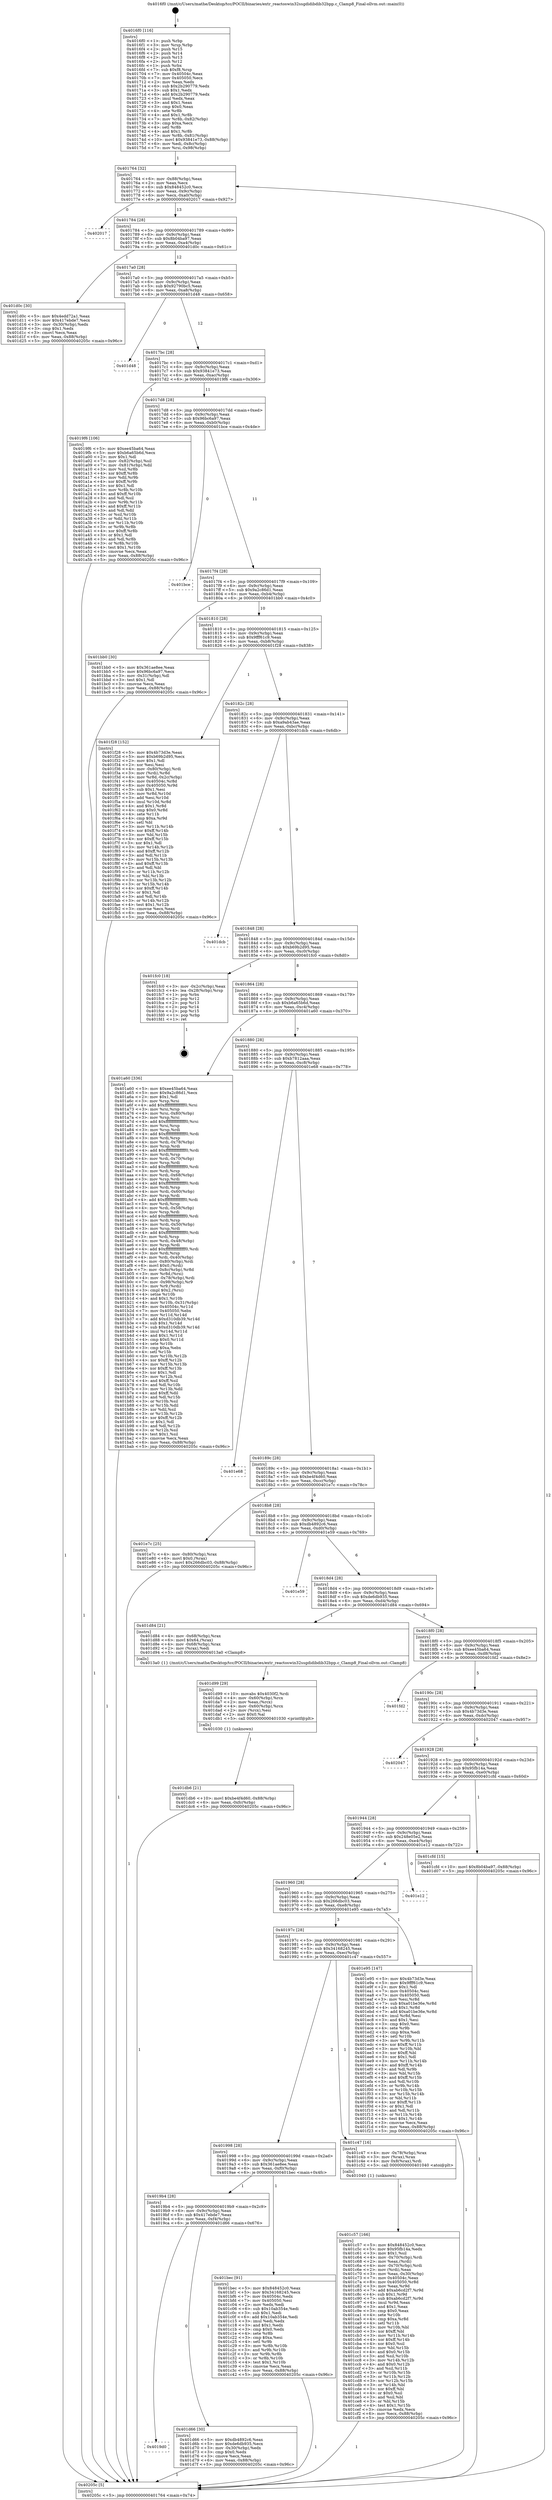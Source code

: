 digraph "0x4016f0" {
  label = "0x4016f0 (/mnt/c/Users/mathe/Desktop/tcc/POCII/binaries/extr_reactoswin32ssgdidibdib32bpp.c_Clamp8_Final-ollvm.out::main(0))"
  labelloc = "t"
  node[shape=record]

  Entry [label="",width=0.3,height=0.3,shape=circle,fillcolor=black,style=filled]
  "0x401764" [label="{
     0x401764 [32]\l
     | [instrs]\l
     &nbsp;&nbsp;0x401764 \<+6\>: mov -0x88(%rbp),%eax\l
     &nbsp;&nbsp;0x40176a \<+2\>: mov %eax,%ecx\l
     &nbsp;&nbsp;0x40176c \<+6\>: sub $0x848452c0,%ecx\l
     &nbsp;&nbsp;0x401772 \<+6\>: mov %eax,-0x9c(%rbp)\l
     &nbsp;&nbsp;0x401778 \<+6\>: mov %ecx,-0xa0(%rbp)\l
     &nbsp;&nbsp;0x40177e \<+6\>: je 0000000000402017 \<main+0x927\>\l
  }"]
  "0x402017" [label="{
     0x402017\l
  }", style=dashed]
  "0x401784" [label="{
     0x401784 [28]\l
     | [instrs]\l
     &nbsp;&nbsp;0x401784 \<+5\>: jmp 0000000000401789 \<main+0x99\>\l
     &nbsp;&nbsp;0x401789 \<+6\>: mov -0x9c(%rbp),%eax\l
     &nbsp;&nbsp;0x40178f \<+5\>: sub $0x8b04ba97,%eax\l
     &nbsp;&nbsp;0x401794 \<+6\>: mov %eax,-0xa4(%rbp)\l
     &nbsp;&nbsp;0x40179a \<+6\>: je 0000000000401d0c \<main+0x61c\>\l
  }"]
  Exit [label="",width=0.3,height=0.3,shape=circle,fillcolor=black,style=filled,peripheries=2]
  "0x401d0c" [label="{
     0x401d0c [30]\l
     | [instrs]\l
     &nbsp;&nbsp;0x401d0c \<+5\>: mov $0x4edd72a1,%eax\l
     &nbsp;&nbsp;0x401d11 \<+5\>: mov $0x417ebde7,%ecx\l
     &nbsp;&nbsp;0x401d16 \<+3\>: mov -0x30(%rbp),%edx\l
     &nbsp;&nbsp;0x401d19 \<+3\>: cmp $0x1,%edx\l
     &nbsp;&nbsp;0x401d1c \<+3\>: cmovl %ecx,%eax\l
     &nbsp;&nbsp;0x401d1f \<+6\>: mov %eax,-0x88(%rbp)\l
     &nbsp;&nbsp;0x401d25 \<+5\>: jmp 000000000040205c \<main+0x96c\>\l
  }"]
  "0x4017a0" [label="{
     0x4017a0 [28]\l
     | [instrs]\l
     &nbsp;&nbsp;0x4017a0 \<+5\>: jmp 00000000004017a5 \<main+0xb5\>\l
     &nbsp;&nbsp;0x4017a5 \<+6\>: mov -0x9c(%rbp),%eax\l
     &nbsp;&nbsp;0x4017ab \<+5\>: sub $0x92790bc5,%eax\l
     &nbsp;&nbsp;0x4017b0 \<+6\>: mov %eax,-0xa8(%rbp)\l
     &nbsp;&nbsp;0x4017b6 \<+6\>: je 0000000000401d48 \<main+0x658\>\l
  }"]
  "0x401db6" [label="{
     0x401db6 [21]\l
     | [instrs]\l
     &nbsp;&nbsp;0x401db6 \<+10\>: movl $0xbe4f4d60,-0x88(%rbp)\l
     &nbsp;&nbsp;0x401dc0 \<+6\>: mov %eax,-0xfc(%rbp)\l
     &nbsp;&nbsp;0x401dc6 \<+5\>: jmp 000000000040205c \<main+0x96c\>\l
  }"]
  "0x401d48" [label="{
     0x401d48\l
  }", style=dashed]
  "0x4017bc" [label="{
     0x4017bc [28]\l
     | [instrs]\l
     &nbsp;&nbsp;0x4017bc \<+5\>: jmp 00000000004017c1 \<main+0xd1\>\l
     &nbsp;&nbsp;0x4017c1 \<+6\>: mov -0x9c(%rbp),%eax\l
     &nbsp;&nbsp;0x4017c7 \<+5\>: sub $0x93841e73,%eax\l
     &nbsp;&nbsp;0x4017cc \<+6\>: mov %eax,-0xac(%rbp)\l
     &nbsp;&nbsp;0x4017d2 \<+6\>: je 00000000004019f6 \<main+0x306\>\l
  }"]
  "0x401d99" [label="{
     0x401d99 [29]\l
     | [instrs]\l
     &nbsp;&nbsp;0x401d99 \<+10\>: movabs $0x4030f2,%rdi\l
     &nbsp;&nbsp;0x401da3 \<+4\>: mov -0x60(%rbp),%rcx\l
     &nbsp;&nbsp;0x401da7 \<+2\>: mov %eax,(%rcx)\l
     &nbsp;&nbsp;0x401da9 \<+4\>: mov -0x60(%rbp),%rcx\l
     &nbsp;&nbsp;0x401dad \<+2\>: mov (%rcx),%esi\l
     &nbsp;&nbsp;0x401daf \<+2\>: mov $0x0,%al\l
     &nbsp;&nbsp;0x401db1 \<+5\>: call 0000000000401030 \<printf@plt\>\l
     | [calls]\l
     &nbsp;&nbsp;0x401030 \{1\} (unknown)\l
  }"]
  "0x4019f6" [label="{
     0x4019f6 [106]\l
     | [instrs]\l
     &nbsp;&nbsp;0x4019f6 \<+5\>: mov $0xee45ba64,%eax\l
     &nbsp;&nbsp;0x4019fb \<+5\>: mov $0xb6a65b6d,%ecx\l
     &nbsp;&nbsp;0x401a00 \<+2\>: mov $0x1,%dl\l
     &nbsp;&nbsp;0x401a02 \<+7\>: mov -0x82(%rbp),%sil\l
     &nbsp;&nbsp;0x401a09 \<+7\>: mov -0x81(%rbp),%dil\l
     &nbsp;&nbsp;0x401a10 \<+3\>: mov %sil,%r8b\l
     &nbsp;&nbsp;0x401a13 \<+4\>: xor $0xff,%r8b\l
     &nbsp;&nbsp;0x401a17 \<+3\>: mov %dil,%r9b\l
     &nbsp;&nbsp;0x401a1a \<+4\>: xor $0xff,%r9b\l
     &nbsp;&nbsp;0x401a1e \<+3\>: xor $0x1,%dl\l
     &nbsp;&nbsp;0x401a21 \<+3\>: mov %r8b,%r10b\l
     &nbsp;&nbsp;0x401a24 \<+4\>: and $0xff,%r10b\l
     &nbsp;&nbsp;0x401a28 \<+3\>: and %dl,%sil\l
     &nbsp;&nbsp;0x401a2b \<+3\>: mov %r9b,%r11b\l
     &nbsp;&nbsp;0x401a2e \<+4\>: and $0xff,%r11b\l
     &nbsp;&nbsp;0x401a32 \<+3\>: and %dl,%dil\l
     &nbsp;&nbsp;0x401a35 \<+3\>: or %sil,%r10b\l
     &nbsp;&nbsp;0x401a38 \<+3\>: or %dil,%r11b\l
     &nbsp;&nbsp;0x401a3b \<+3\>: xor %r11b,%r10b\l
     &nbsp;&nbsp;0x401a3e \<+3\>: or %r9b,%r8b\l
     &nbsp;&nbsp;0x401a41 \<+4\>: xor $0xff,%r8b\l
     &nbsp;&nbsp;0x401a45 \<+3\>: or $0x1,%dl\l
     &nbsp;&nbsp;0x401a48 \<+3\>: and %dl,%r8b\l
     &nbsp;&nbsp;0x401a4b \<+3\>: or %r8b,%r10b\l
     &nbsp;&nbsp;0x401a4e \<+4\>: test $0x1,%r10b\l
     &nbsp;&nbsp;0x401a52 \<+3\>: cmovne %ecx,%eax\l
     &nbsp;&nbsp;0x401a55 \<+6\>: mov %eax,-0x88(%rbp)\l
     &nbsp;&nbsp;0x401a5b \<+5\>: jmp 000000000040205c \<main+0x96c\>\l
  }"]
  "0x4017d8" [label="{
     0x4017d8 [28]\l
     | [instrs]\l
     &nbsp;&nbsp;0x4017d8 \<+5\>: jmp 00000000004017dd \<main+0xed\>\l
     &nbsp;&nbsp;0x4017dd \<+6\>: mov -0x9c(%rbp),%eax\l
     &nbsp;&nbsp;0x4017e3 \<+5\>: sub $0x96bc6a97,%eax\l
     &nbsp;&nbsp;0x4017e8 \<+6\>: mov %eax,-0xb0(%rbp)\l
     &nbsp;&nbsp;0x4017ee \<+6\>: je 0000000000401bce \<main+0x4de\>\l
  }"]
  "0x40205c" [label="{
     0x40205c [5]\l
     | [instrs]\l
     &nbsp;&nbsp;0x40205c \<+5\>: jmp 0000000000401764 \<main+0x74\>\l
  }"]
  "0x4016f0" [label="{
     0x4016f0 [116]\l
     | [instrs]\l
     &nbsp;&nbsp;0x4016f0 \<+1\>: push %rbp\l
     &nbsp;&nbsp;0x4016f1 \<+3\>: mov %rsp,%rbp\l
     &nbsp;&nbsp;0x4016f4 \<+2\>: push %r15\l
     &nbsp;&nbsp;0x4016f6 \<+2\>: push %r14\l
     &nbsp;&nbsp;0x4016f8 \<+2\>: push %r13\l
     &nbsp;&nbsp;0x4016fa \<+2\>: push %r12\l
     &nbsp;&nbsp;0x4016fc \<+1\>: push %rbx\l
     &nbsp;&nbsp;0x4016fd \<+7\>: sub $0xf8,%rsp\l
     &nbsp;&nbsp;0x401704 \<+7\>: mov 0x40504c,%eax\l
     &nbsp;&nbsp;0x40170b \<+7\>: mov 0x405050,%ecx\l
     &nbsp;&nbsp;0x401712 \<+2\>: mov %eax,%edx\l
     &nbsp;&nbsp;0x401714 \<+6\>: sub $0x2b290779,%edx\l
     &nbsp;&nbsp;0x40171a \<+3\>: sub $0x1,%edx\l
     &nbsp;&nbsp;0x40171d \<+6\>: add $0x2b290779,%edx\l
     &nbsp;&nbsp;0x401723 \<+3\>: imul %edx,%eax\l
     &nbsp;&nbsp;0x401726 \<+3\>: and $0x1,%eax\l
     &nbsp;&nbsp;0x401729 \<+3\>: cmp $0x0,%eax\l
     &nbsp;&nbsp;0x40172c \<+4\>: sete %r8b\l
     &nbsp;&nbsp;0x401730 \<+4\>: and $0x1,%r8b\l
     &nbsp;&nbsp;0x401734 \<+7\>: mov %r8b,-0x82(%rbp)\l
     &nbsp;&nbsp;0x40173b \<+3\>: cmp $0xa,%ecx\l
     &nbsp;&nbsp;0x40173e \<+4\>: setl %r8b\l
     &nbsp;&nbsp;0x401742 \<+4\>: and $0x1,%r8b\l
     &nbsp;&nbsp;0x401746 \<+7\>: mov %r8b,-0x81(%rbp)\l
     &nbsp;&nbsp;0x40174d \<+10\>: movl $0x93841e73,-0x88(%rbp)\l
     &nbsp;&nbsp;0x401757 \<+6\>: mov %edi,-0x8c(%rbp)\l
     &nbsp;&nbsp;0x40175d \<+7\>: mov %rsi,-0x98(%rbp)\l
  }"]
  "0x4019d0" [label="{
     0x4019d0\l
  }", style=dashed]
  "0x401bce" [label="{
     0x401bce\l
  }", style=dashed]
  "0x4017f4" [label="{
     0x4017f4 [28]\l
     | [instrs]\l
     &nbsp;&nbsp;0x4017f4 \<+5\>: jmp 00000000004017f9 \<main+0x109\>\l
     &nbsp;&nbsp;0x4017f9 \<+6\>: mov -0x9c(%rbp),%eax\l
     &nbsp;&nbsp;0x4017ff \<+5\>: sub $0x9a2c86d1,%eax\l
     &nbsp;&nbsp;0x401804 \<+6\>: mov %eax,-0xb4(%rbp)\l
     &nbsp;&nbsp;0x40180a \<+6\>: je 0000000000401bb0 \<main+0x4c0\>\l
  }"]
  "0x401d66" [label="{
     0x401d66 [30]\l
     | [instrs]\l
     &nbsp;&nbsp;0x401d66 \<+5\>: mov $0xdb4892c6,%eax\l
     &nbsp;&nbsp;0x401d6b \<+5\>: mov $0xde6db935,%ecx\l
     &nbsp;&nbsp;0x401d70 \<+3\>: mov -0x30(%rbp),%edx\l
     &nbsp;&nbsp;0x401d73 \<+3\>: cmp $0x0,%edx\l
     &nbsp;&nbsp;0x401d76 \<+3\>: cmove %ecx,%eax\l
     &nbsp;&nbsp;0x401d79 \<+6\>: mov %eax,-0x88(%rbp)\l
     &nbsp;&nbsp;0x401d7f \<+5\>: jmp 000000000040205c \<main+0x96c\>\l
  }"]
  "0x401bb0" [label="{
     0x401bb0 [30]\l
     | [instrs]\l
     &nbsp;&nbsp;0x401bb0 \<+5\>: mov $0x361ae8ee,%eax\l
     &nbsp;&nbsp;0x401bb5 \<+5\>: mov $0x96bc6a97,%ecx\l
     &nbsp;&nbsp;0x401bba \<+3\>: mov -0x31(%rbp),%dl\l
     &nbsp;&nbsp;0x401bbd \<+3\>: test $0x1,%dl\l
     &nbsp;&nbsp;0x401bc0 \<+3\>: cmovne %ecx,%eax\l
     &nbsp;&nbsp;0x401bc3 \<+6\>: mov %eax,-0x88(%rbp)\l
     &nbsp;&nbsp;0x401bc9 \<+5\>: jmp 000000000040205c \<main+0x96c\>\l
  }"]
  "0x401810" [label="{
     0x401810 [28]\l
     | [instrs]\l
     &nbsp;&nbsp;0x401810 \<+5\>: jmp 0000000000401815 \<main+0x125\>\l
     &nbsp;&nbsp;0x401815 \<+6\>: mov -0x9c(%rbp),%eax\l
     &nbsp;&nbsp;0x40181b \<+5\>: sub $0x9fff61c9,%eax\l
     &nbsp;&nbsp;0x401820 \<+6\>: mov %eax,-0xb8(%rbp)\l
     &nbsp;&nbsp;0x401826 \<+6\>: je 0000000000401f28 \<main+0x838\>\l
  }"]
  "0x401c57" [label="{
     0x401c57 [166]\l
     | [instrs]\l
     &nbsp;&nbsp;0x401c57 \<+5\>: mov $0x848452c0,%ecx\l
     &nbsp;&nbsp;0x401c5c \<+5\>: mov $0x95fb14a,%edx\l
     &nbsp;&nbsp;0x401c61 \<+3\>: mov $0x1,%sil\l
     &nbsp;&nbsp;0x401c64 \<+4\>: mov -0x70(%rbp),%rdi\l
     &nbsp;&nbsp;0x401c68 \<+2\>: mov %eax,(%rdi)\l
     &nbsp;&nbsp;0x401c6a \<+4\>: mov -0x70(%rbp),%rdi\l
     &nbsp;&nbsp;0x401c6e \<+2\>: mov (%rdi),%eax\l
     &nbsp;&nbsp;0x401c70 \<+3\>: mov %eax,-0x30(%rbp)\l
     &nbsp;&nbsp;0x401c73 \<+7\>: mov 0x40504c,%eax\l
     &nbsp;&nbsp;0x401c7a \<+8\>: mov 0x405050,%r8d\l
     &nbsp;&nbsp;0x401c82 \<+3\>: mov %eax,%r9d\l
     &nbsp;&nbsp;0x401c85 \<+7\>: add $0xab6cd2f7,%r9d\l
     &nbsp;&nbsp;0x401c8c \<+4\>: sub $0x1,%r9d\l
     &nbsp;&nbsp;0x401c90 \<+7\>: sub $0xab6cd2f7,%r9d\l
     &nbsp;&nbsp;0x401c97 \<+4\>: imul %r9d,%eax\l
     &nbsp;&nbsp;0x401c9b \<+3\>: and $0x1,%eax\l
     &nbsp;&nbsp;0x401c9e \<+3\>: cmp $0x0,%eax\l
     &nbsp;&nbsp;0x401ca1 \<+4\>: sete %r10b\l
     &nbsp;&nbsp;0x401ca5 \<+4\>: cmp $0xa,%r8d\l
     &nbsp;&nbsp;0x401ca9 \<+4\>: setl %r11b\l
     &nbsp;&nbsp;0x401cad \<+3\>: mov %r10b,%bl\l
     &nbsp;&nbsp;0x401cb0 \<+3\>: xor $0xff,%bl\l
     &nbsp;&nbsp;0x401cb3 \<+3\>: mov %r11b,%r14b\l
     &nbsp;&nbsp;0x401cb6 \<+4\>: xor $0xff,%r14b\l
     &nbsp;&nbsp;0x401cba \<+4\>: xor $0x0,%sil\l
     &nbsp;&nbsp;0x401cbe \<+3\>: mov %bl,%r15b\l
     &nbsp;&nbsp;0x401cc1 \<+4\>: and $0x0,%r15b\l
     &nbsp;&nbsp;0x401cc5 \<+3\>: and %sil,%r10b\l
     &nbsp;&nbsp;0x401cc8 \<+3\>: mov %r14b,%r12b\l
     &nbsp;&nbsp;0x401ccb \<+4\>: and $0x0,%r12b\l
     &nbsp;&nbsp;0x401ccf \<+3\>: and %sil,%r11b\l
     &nbsp;&nbsp;0x401cd2 \<+3\>: or %r10b,%r15b\l
     &nbsp;&nbsp;0x401cd5 \<+3\>: or %r11b,%r12b\l
     &nbsp;&nbsp;0x401cd8 \<+3\>: xor %r12b,%r15b\l
     &nbsp;&nbsp;0x401cdb \<+3\>: or %r14b,%bl\l
     &nbsp;&nbsp;0x401cde \<+3\>: xor $0xff,%bl\l
     &nbsp;&nbsp;0x401ce1 \<+4\>: or $0x0,%sil\l
     &nbsp;&nbsp;0x401ce5 \<+3\>: and %sil,%bl\l
     &nbsp;&nbsp;0x401ce8 \<+3\>: or %bl,%r15b\l
     &nbsp;&nbsp;0x401ceb \<+4\>: test $0x1,%r15b\l
     &nbsp;&nbsp;0x401cef \<+3\>: cmovne %edx,%ecx\l
     &nbsp;&nbsp;0x401cf2 \<+6\>: mov %ecx,-0x88(%rbp)\l
     &nbsp;&nbsp;0x401cf8 \<+5\>: jmp 000000000040205c \<main+0x96c\>\l
  }"]
  "0x401f28" [label="{
     0x401f28 [152]\l
     | [instrs]\l
     &nbsp;&nbsp;0x401f28 \<+5\>: mov $0x4b73d3e,%eax\l
     &nbsp;&nbsp;0x401f2d \<+5\>: mov $0xb69b2d95,%ecx\l
     &nbsp;&nbsp;0x401f32 \<+2\>: mov $0x1,%dl\l
     &nbsp;&nbsp;0x401f34 \<+2\>: xor %esi,%esi\l
     &nbsp;&nbsp;0x401f36 \<+4\>: mov -0x80(%rbp),%rdi\l
     &nbsp;&nbsp;0x401f3a \<+3\>: mov (%rdi),%r8d\l
     &nbsp;&nbsp;0x401f3d \<+4\>: mov %r8d,-0x2c(%rbp)\l
     &nbsp;&nbsp;0x401f41 \<+8\>: mov 0x40504c,%r8d\l
     &nbsp;&nbsp;0x401f49 \<+8\>: mov 0x405050,%r9d\l
     &nbsp;&nbsp;0x401f51 \<+3\>: sub $0x1,%esi\l
     &nbsp;&nbsp;0x401f54 \<+3\>: mov %r8d,%r10d\l
     &nbsp;&nbsp;0x401f57 \<+3\>: add %esi,%r10d\l
     &nbsp;&nbsp;0x401f5a \<+4\>: imul %r10d,%r8d\l
     &nbsp;&nbsp;0x401f5e \<+4\>: and $0x1,%r8d\l
     &nbsp;&nbsp;0x401f62 \<+4\>: cmp $0x0,%r8d\l
     &nbsp;&nbsp;0x401f66 \<+4\>: sete %r11b\l
     &nbsp;&nbsp;0x401f6a \<+4\>: cmp $0xa,%r9d\l
     &nbsp;&nbsp;0x401f6e \<+3\>: setl %bl\l
     &nbsp;&nbsp;0x401f71 \<+3\>: mov %r11b,%r14b\l
     &nbsp;&nbsp;0x401f74 \<+4\>: xor $0xff,%r14b\l
     &nbsp;&nbsp;0x401f78 \<+3\>: mov %bl,%r15b\l
     &nbsp;&nbsp;0x401f7b \<+4\>: xor $0xff,%r15b\l
     &nbsp;&nbsp;0x401f7f \<+3\>: xor $0x1,%dl\l
     &nbsp;&nbsp;0x401f82 \<+3\>: mov %r14b,%r12b\l
     &nbsp;&nbsp;0x401f85 \<+4\>: and $0xff,%r12b\l
     &nbsp;&nbsp;0x401f89 \<+3\>: and %dl,%r11b\l
     &nbsp;&nbsp;0x401f8c \<+3\>: mov %r15b,%r13b\l
     &nbsp;&nbsp;0x401f8f \<+4\>: and $0xff,%r13b\l
     &nbsp;&nbsp;0x401f93 \<+2\>: and %dl,%bl\l
     &nbsp;&nbsp;0x401f95 \<+3\>: or %r11b,%r12b\l
     &nbsp;&nbsp;0x401f98 \<+3\>: or %bl,%r13b\l
     &nbsp;&nbsp;0x401f9b \<+3\>: xor %r13b,%r12b\l
     &nbsp;&nbsp;0x401f9e \<+3\>: or %r15b,%r14b\l
     &nbsp;&nbsp;0x401fa1 \<+4\>: xor $0xff,%r14b\l
     &nbsp;&nbsp;0x401fa5 \<+3\>: or $0x1,%dl\l
     &nbsp;&nbsp;0x401fa8 \<+3\>: and %dl,%r14b\l
     &nbsp;&nbsp;0x401fab \<+3\>: or %r14b,%r12b\l
     &nbsp;&nbsp;0x401fae \<+4\>: test $0x1,%r12b\l
     &nbsp;&nbsp;0x401fb2 \<+3\>: cmovne %ecx,%eax\l
     &nbsp;&nbsp;0x401fb5 \<+6\>: mov %eax,-0x88(%rbp)\l
     &nbsp;&nbsp;0x401fbb \<+5\>: jmp 000000000040205c \<main+0x96c\>\l
  }"]
  "0x40182c" [label="{
     0x40182c [28]\l
     | [instrs]\l
     &nbsp;&nbsp;0x40182c \<+5\>: jmp 0000000000401831 \<main+0x141\>\l
     &nbsp;&nbsp;0x401831 \<+6\>: mov -0x9c(%rbp),%eax\l
     &nbsp;&nbsp;0x401837 \<+5\>: sub $0xa9ab43ae,%eax\l
     &nbsp;&nbsp;0x40183c \<+6\>: mov %eax,-0xbc(%rbp)\l
     &nbsp;&nbsp;0x401842 \<+6\>: je 0000000000401dcb \<main+0x6db\>\l
  }"]
  "0x4019b4" [label="{
     0x4019b4 [28]\l
     | [instrs]\l
     &nbsp;&nbsp;0x4019b4 \<+5\>: jmp 00000000004019b9 \<main+0x2c9\>\l
     &nbsp;&nbsp;0x4019b9 \<+6\>: mov -0x9c(%rbp),%eax\l
     &nbsp;&nbsp;0x4019bf \<+5\>: sub $0x417ebde7,%eax\l
     &nbsp;&nbsp;0x4019c4 \<+6\>: mov %eax,-0xf4(%rbp)\l
     &nbsp;&nbsp;0x4019ca \<+6\>: je 0000000000401d66 \<main+0x676\>\l
  }"]
  "0x401dcb" [label="{
     0x401dcb\l
  }", style=dashed]
  "0x401848" [label="{
     0x401848 [28]\l
     | [instrs]\l
     &nbsp;&nbsp;0x401848 \<+5\>: jmp 000000000040184d \<main+0x15d\>\l
     &nbsp;&nbsp;0x40184d \<+6\>: mov -0x9c(%rbp),%eax\l
     &nbsp;&nbsp;0x401853 \<+5\>: sub $0xb69b2d95,%eax\l
     &nbsp;&nbsp;0x401858 \<+6\>: mov %eax,-0xc0(%rbp)\l
     &nbsp;&nbsp;0x40185e \<+6\>: je 0000000000401fc0 \<main+0x8d0\>\l
  }"]
  "0x401bec" [label="{
     0x401bec [91]\l
     | [instrs]\l
     &nbsp;&nbsp;0x401bec \<+5\>: mov $0x848452c0,%eax\l
     &nbsp;&nbsp;0x401bf1 \<+5\>: mov $0x34168245,%ecx\l
     &nbsp;&nbsp;0x401bf6 \<+7\>: mov 0x40504c,%edx\l
     &nbsp;&nbsp;0x401bfd \<+7\>: mov 0x405050,%esi\l
     &nbsp;&nbsp;0x401c04 \<+2\>: mov %edx,%edi\l
     &nbsp;&nbsp;0x401c06 \<+6\>: sub $0x10ab354e,%edi\l
     &nbsp;&nbsp;0x401c0c \<+3\>: sub $0x1,%edi\l
     &nbsp;&nbsp;0x401c0f \<+6\>: add $0x10ab354e,%edi\l
     &nbsp;&nbsp;0x401c15 \<+3\>: imul %edi,%edx\l
     &nbsp;&nbsp;0x401c18 \<+3\>: and $0x1,%edx\l
     &nbsp;&nbsp;0x401c1b \<+3\>: cmp $0x0,%edx\l
     &nbsp;&nbsp;0x401c1e \<+4\>: sete %r8b\l
     &nbsp;&nbsp;0x401c22 \<+3\>: cmp $0xa,%esi\l
     &nbsp;&nbsp;0x401c25 \<+4\>: setl %r9b\l
     &nbsp;&nbsp;0x401c29 \<+3\>: mov %r8b,%r10b\l
     &nbsp;&nbsp;0x401c2c \<+3\>: and %r9b,%r10b\l
     &nbsp;&nbsp;0x401c2f \<+3\>: xor %r9b,%r8b\l
     &nbsp;&nbsp;0x401c32 \<+3\>: or %r8b,%r10b\l
     &nbsp;&nbsp;0x401c35 \<+4\>: test $0x1,%r10b\l
     &nbsp;&nbsp;0x401c39 \<+3\>: cmovne %ecx,%eax\l
     &nbsp;&nbsp;0x401c3c \<+6\>: mov %eax,-0x88(%rbp)\l
     &nbsp;&nbsp;0x401c42 \<+5\>: jmp 000000000040205c \<main+0x96c\>\l
  }"]
  "0x401fc0" [label="{
     0x401fc0 [18]\l
     | [instrs]\l
     &nbsp;&nbsp;0x401fc0 \<+3\>: mov -0x2c(%rbp),%eax\l
     &nbsp;&nbsp;0x401fc3 \<+4\>: lea -0x28(%rbp),%rsp\l
     &nbsp;&nbsp;0x401fc7 \<+1\>: pop %rbx\l
     &nbsp;&nbsp;0x401fc8 \<+2\>: pop %r12\l
     &nbsp;&nbsp;0x401fca \<+2\>: pop %r13\l
     &nbsp;&nbsp;0x401fcc \<+2\>: pop %r14\l
     &nbsp;&nbsp;0x401fce \<+2\>: pop %r15\l
     &nbsp;&nbsp;0x401fd0 \<+1\>: pop %rbp\l
     &nbsp;&nbsp;0x401fd1 \<+1\>: ret\l
  }"]
  "0x401864" [label="{
     0x401864 [28]\l
     | [instrs]\l
     &nbsp;&nbsp;0x401864 \<+5\>: jmp 0000000000401869 \<main+0x179\>\l
     &nbsp;&nbsp;0x401869 \<+6\>: mov -0x9c(%rbp),%eax\l
     &nbsp;&nbsp;0x40186f \<+5\>: sub $0xb6a65b6d,%eax\l
     &nbsp;&nbsp;0x401874 \<+6\>: mov %eax,-0xc4(%rbp)\l
     &nbsp;&nbsp;0x40187a \<+6\>: je 0000000000401a60 \<main+0x370\>\l
  }"]
  "0x401998" [label="{
     0x401998 [28]\l
     | [instrs]\l
     &nbsp;&nbsp;0x401998 \<+5\>: jmp 000000000040199d \<main+0x2ad\>\l
     &nbsp;&nbsp;0x40199d \<+6\>: mov -0x9c(%rbp),%eax\l
     &nbsp;&nbsp;0x4019a3 \<+5\>: sub $0x361ae8ee,%eax\l
     &nbsp;&nbsp;0x4019a8 \<+6\>: mov %eax,-0xf0(%rbp)\l
     &nbsp;&nbsp;0x4019ae \<+6\>: je 0000000000401bec \<main+0x4fc\>\l
  }"]
  "0x401a60" [label="{
     0x401a60 [336]\l
     | [instrs]\l
     &nbsp;&nbsp;0x401a60 \<+5\>: mov $0xee45ba64,%eax\l
     &nbsp;&nbsp;0x401a65 \<+5\>: mov $0x9a2c86d1,%ecx\l
     &nbsp;&nbsp;0x401a6a \<+2\>: mov $0x1,%dl\l
     &nbsp;&nbsp;0x401a6c \<+3\>: mov %rsp,%rsi\l
     &nbsp;&nbsp;0x401a6f \<+4\>: add $0xfffffffffffffff0,%rsi\l
     &nbsp;&nbsp;0x401a73 \<+3\>: mov %rsi,%rsp\l
     &nbsp;&nbsp;0x401a76 \<+4\>: mov %rsi,-0x80(%rbp)\l
     &nbsp;&nbsp;0x401a7a \<+3\>: mov %rsp,%rsi\l
     &nbsp;&nbsp;0x401a7d \<+4\>: add $0xfffffffffffffff0,%rsi\l
     &nbsp;&nbsp;0x401a81 \<+3\>: mov %rsi,%rsp\l
     &nbsp;&nbsp;0x401a84 \<+3\>: mov %rsp,%rdi\l
     &nbsp;&nbsp;0x401a87 \<+4\>: add $0xfffffffffffffff0,%rdi\l
     &nbsp;&nbsp;0x401a8b \<+3\>: mov %rdi,%rsp\l
     &nbsp;&nbsp;0x401a8e \<+4\>: mov %rdi,-0x78(%rbp)\l
     &nbsp;&nbsp;0x401a92 \<+3\>: mov %rsp,%rdi\l
     &nbsp;&nbsp;0x401a95 \<+4\>: add $0xfffffffffffffff0,%rdi\l
     &nbsp;&nbsp;0x401a99 \<+3\>: mov %rdi,%rsp\l
     &nbsp;&nbsp;0x401a9c \<+4\>: mov %rdi,-0x70(%rbp)\l
     &nbsp;&nbsp;0x401aa0 \<+3\>: mov %rsp,%rdi\l
     &nbsp;&nbsp;0x401aa3 \<+4\>: add $0xfffffffffffffff0,%rdi\l
     &nbsp;&nbsp;0x401aa7 \<+3\>: mov %rdi,%rsp\l
     &nbsp;&nbsp;0x401aaa \<+4\>: mov %rdi,-0x68(%rbp)\l
     &nbsp;&nbsp;0x401aae \<+3\>: mov %rsp,%rdi\l
     &nbsp;&nbsp;0x401ab1 \<+4\>: add $0xfffffffffffffff0,%rdi\l
     &nbsp;&nbsp;0x401ab5 \<+3\>: mov %rdi,%rsp\l
     &nbsp;&nbsp;0x401ab8 \<+4\>: mov %rdi,-0x60(%rbp)\l
     &nbsp;&nbsp;0x401abc \<+3\>: mov %rsp,%rdi\l
     &nbsp;&nbsp;0x401abf \<+4\>: add $0xfffffffffffffff0,%rdi\l
     &nbsp;&nbsp;0x401ac3 \<+3\>: mov %rdi,%rsp\l
     &nbsp;&nbsp;0x401ac6 \<+4\>: mov %rdi,-0x58(%rbp)\l
     &nbsp;&nbsp;0x401aca \<+3\>: mov %rsp,%rdi\l
     &nbsp;&nbsp;0x401acd \<+4\>: add $0xfffffffffffffff0,%rdi\l
     &nbsp;&nbsp;0x401ad1 \<+3\>: mov %rdi,%rsp\l
     &nbsp;&nbsp;0x401ad4 \<+4\>: mov %rdi,-0x50(%rbp)\l
     &nbsp;&nbsp;0x401ad8 \<+3\>: mov %rsp,%rdi\l
     &nbsp;&nbsp;0x401adb \<+4\>: add $0xfffffffffffffff0,%rdi\l
     &nbsp;&nbsp;0x401adf \<+3\>: mov %rdi,%rsp\l
     &nbsp;&nbsp;0x401ae2 \<+4\>: mov %rdi,-0x48(%rbp)\l
     &nbsp;&nbsp;0x401ae6 \<+3\>: mov %rsp,%rdi\l
     &nbsp;&nbsp;0x401ae9 \<+4\>: add $0xfffffffffffffff0,%rdi\l
     &nbsp;&nbsp;0x401aed \<+3\>: mov %rdi,%rsp\l
     &nbsp;&nbsp;0x401af0 \<+4\>: mov %rdi,-0x40(%rbp)\l
     &nbsp;&nbsp;0x401af4 \<+4\>: mov -0x80(%rbp),%rdi\l
     &nbsp;&nbsp;0x401af8 \<+6\>: movl $0x0,(%rdi)\l
     &nbsp;&nbsp;0x401afe \<+7\>: mov -0x8c(%rbp),%r8d\l
     &nbsp;&nbsp;0x401b05 \<+3\>: mov %r8d,(%rsi)\l
     &nbsp;&nbsp;0x401b08 \<+4\>: mov -0x78(%rbp),%rdi\l
     &nbsp;&nbsp;0x401b0c \<+7\>: mov -0x98(%rbp),%r9\l
     &nbsp;&nbsp;0x401b13 \<+3\>: mov %r9,(%rdi)\l
     &nbsp;&nbsp;0x401b16 \<+3\>: cmpl $0x2,(%rsi)\l
     &nbsp;&nbsp;0x401b19 \<+4\>: setne %r10b\l
     &nbsp;&nbsp;0x401b1d \<+4\>: and $0x1,%r10b\l
     &nbsp;&nbsp;0x401b21 \<+4\>: mov %r10b,-0x31(%rbp)\l
     &nbsp;&nbsp;0x401b25 \<+8\>: mov 0x40504c,%r11d\l
     &nbsp;&nbsp;0x401b2d \<+7\>: mov 0x405050,%ebx\l
     &nbsp;&nbsp;0x401b34 \<+3\>: mov %r11d,%r14d\l
     &nbsp;&nbsp;0x401b37 \<+7\>: add $0xd310db39,%r14d\l
     &nbsp;&nbsp;0x401b3e \<+4\>: sub $0x1,%r14d\l
     &nbsp;&nbsp;0x401b42 \<+7\>: sub $0xd310db39,%r14d\l
     &nbsp;&nbsp;0x401b49 \<+4\>: imul %r14d,%r11d\l
     &nbsp;&nbsp;0x401b4d \<+4\>: and $0x1,%r11d\l
     &nbsp;&nbsp;0x401b51 \<+4\>: cmp $0x0,%r11d\l
     &nbsp;&nbsp;0x401b55 \<+4\>: sete %r10b\l
     &nbsp;&nbsp;0x401b59 \<+3\>: cmp $0xa,%ebx\l
     &nbsp;&nbsp;0x401b5c \<+4\>: setl %r15b\l
     &nbsp;&nbsp;0x401b60 \<+3\>: mov %r10b,%r12b\l
     &nbsp;&nbsp;0x401b63 \<+4\>: xor $0xff,%r12b\l
     &nbsp;&nbsp;0x401b67 \<+3\>: mov %r15b,%r13b\l
     &nbsp;&nbsp;0x401b6a \<+4\>: xor $0xff,%r13b\l
     &nbsp;&nbsp;0x401b6e \<+3\>: xor $0x1,%dl\l
     &nbsp;&nbsp;0x401b71 \<+3\>: mov %r12b,%sil\l
     &nbsp;&nbsp;0x401b74 \<+4\>: and $0xff,%sil\l
     &nbsp;&nbsp;0x401b78 \<+3\>: and %dl,%r10b\l
     &nbsp;&nbsp;0x401b7b \<+3\>: mov %r13b,%dil\l
     &nbsp;&nbsp;0x401b7e \<+4\>: and $0xff,%dil\l
     &nbsp;&nbsp;0x401b82 \<+3\>: and %dl,%r15b\l
     &nbsp;&nbsp;0x401b85 \<+3\>: or %r10b,%sil\l
     &nbsp;&nbsp;0x401b88 \<+3\>: or %r15b,%dil\l
     &nbsp;&nbsp;0x401b8b \<+3\>: xor %dil,%sil\l
     &nbsp;&nbsp;0x401b8e \<+3\>: or %r13b,%r12b\l
     &nbsp;&nbsp;0x401b91 \<+4\>: xor $0xff,%r12b\l
     &nbsp;&nbsp;0x401b95 \<+3\>: or $0x1,%dl\l
     &nbsp;&nbsp;0x401b98 \<+3\>: and %dl,%r12b\l
     &nbsp;&nbsp;0x401b9b \<+3\>: or %r12b,%sil\l
     &nbsp;&nbsp;0x401b9e \<+4\>: test $0x1,%sil\l
     &nbsp;&nbsp;0x401ba2 \<+3\>: cmovne %ecx,%eax\l
     &nbsp;&nbsp;0x401ba5 \<+6\>: mov %eax,-0x88(%rbp)\l
     &nbsp;&nbsp;0x401bab \<+5\>: jmp 000000000040205c \<main+0x96c\>\l
  }"]
  "0x401880" [label="{
     0x401880 [28]\l
     | [instrs]\l
     &nbsp;&nbsp;0x401880 \<+5\>: jmp 0000000000401885 \<main+0x195\>\l
     &nbsp;&nbsp;0x401885 \<+6\>: mov -0x9c(%rbp),%eax\l
     &nbsp;&nbsp;0x40188b \<+5\>: sub $0xb7812aaa,%eax\l
     &nbsp;&nbsp;0x401890 \<+6\>: mov %eax,-0xc8(%rbp)\l
     &nbsp;&nbsp;0x401896 \<+6\>: je 0000000000401e68 \<main+0x778\>\l
  }"]
  "0x401c47" [label="{
     0x401c47 [16]\l
     | [instrs]\l
     &nbsp;&nbsp;0x401c47 \<+4\>: mov -0x78(%rbp),%rax\l
     &nbsp;&nbsp;0x401c4b \<+3\>: mov (%rax),%rax\l
     &nbsp;&nbsp;0x401c4e \<+4\>: mov 0x8(%rax),%rdi\l
     &nbsp;&nbsp;0x401c52 \<+5\>: call 0000000000401040 \<atoi@plt\>\l
     | [calls]\l
     &nbsp;&nbsp;0x401040 \{1\} (unknown)\l
  }"]
  "0x40197c" [label="{
     0x40197c [28]\l
     | [instrs]\l
     &nbsp;&nbsp;0x40197c \<+5\>: jmp 0000000000401981 \<main+0x291\>\l
     &nbsp;&nbsp;0x401981 \<+6\>: mov -0x9c(%rbp),%eax\l
     &nbsp;&nbsp;0x401987 \<+5\>: sub $0x34168245,%eax\l
     &nbsp;&nbsp;0x40198c \<+6\>: mov %eax,-0xec(%rbp)\l
     &nbsp;&nbsp;0x401992 \<+6\>: je 0000000000401c47 \<main+0x557\>\l
  }"]
  "0x401e68" [label="{
     0x401e68\l
  }", style=dashed]
  "0x40189c" [label="{
     0x40189c [28]\l
     | [instrs]\l
     &nbsp;&nbsp;0x40189c \<+5\>: jmp 00000000004018a1 \<main+0x1b1\>\l
     &nbsp;&nbsp;0x4018a1 \<+6\>: mov -0x9c(%rbp),%eax\l
     &nbsp;&nbsp;0x4018a7 \<+5\>: sub $0xbe4f4d60,%eax\l
     &nbsp;&nbsp;0x4018ac \<+6\>: mov %eax,-0xcc(%rbp)\l
     &nbsp;&nbsp;0x4018b2 \<+6\>: je 0000000000401e7c \<main+0x78c\>\l
  }"]
  "0x401e95" [label="{
     0x401e95 [147]\l
     | [instrs]\l
     &nbsp;&nbsp;0x401e95 \<+5\>: mov $0x4b73d3e,%eax\l
     &nbsp;&nbsp;0x401e9a \<+5\>: mov $0x9fff61c9,%ecx\l
     &nbsp;&nbsp;0x401e9f \<+2\>: mov $0x1,%dl\l
     &nbsp;&nbsp;0x401ea1 \<+7\>: mov 0x40504c,%esi\l
     &nbsp;&nbsp;0x401ea8 \<+7\>: mov 0x405050,%edi\l
     &nbsp;&nbsp;0x401eaf \<+3\>: mov %esi,%r8d\l
     &nbsp;&nbsp;0x401eb2 \<+7\>: sub $0xa01be36e,%r8d\l
     &nbsp;&nbsp;0x401eb9 \<+4\>: sub $0x1,%r8d\l
     &nbsp;&nbsp;0x401ebd \<+7\>: add $0xa01be36e,%r8d\l
     &nbsp;&nbsp;0x401ec4 \<+4\>: imul %r8d,%esi\l
     &nbsp;&nbsp;0x401ec8 \<+3\>: and $0x1,%esi\l
     &nbsp;&nbsp;0x401ecb \<+3\>: cmp $0x0,%esi\l
     &nbsp;&nbsp;0x401ece \<+4\>: sete %r9b\l
     &nbsp;&nbsp;0x401ed2 \<+3\>: cmp $0xa,%edi\l
     &nbsp;&nbsp;0x401ed5 \<+4\>: setl %r10b\l
     &nbsp;&nbsp;0x401ed9 \<+3\>: mov %r9b,%r11b\l
     &nbsp;&nbsp;0x401edc \<+4\>: xor $0xff,%r11b\l
     &nbsp;&nbsp;0x401ee0 \<+3\>: mov %r10b,%bl\l
     &nbsp;&nbsp;0x401ee3 \<+3\>: xor $0xff,%bl\l
     &nbsp;&nbsp;0x401ee6 \<+3\>: xor $0x1,%dl\l
     &nbsp;&nbsp;0x401ee9 \<+3\>: mov %r11b,%r14b\l
     &nbsp;&nbsp;0x401eec \<+4\>: and $0xff,%r14b\l
     &nbsp;&nbsp;0x401ef0 \<+3\>: and %dl,%r9b\l
     &nbsp;&nbsp;0x401ef3 \<+3\>: mov %bl,%r15b\l
     &nbsp;&nbsp;0x401ef6 \<+4\>: and $0xff,%r15b\l
     &nbsp;&nbsp;0x401efa \<+3\>: and %dl,%r10b\l
     &nbsp;&nbsp;0x401efd \<+3\>: or %r9b,%r14b\l
     &nbsp;&nbsp;0x401f00 \<+3\>: or %r10b,%r15b\l
     &nbsp;&nbsp;0x401f03 \<+3\>: xor %r15b,%r14b\l
     &nbsp;&nbsp;0x401f06 \<+3\>: or %bl,%r11b\l
     &nbsp;&nbsp;0x401f09 \<+4\>: xor $0xff,%r11b\l
     &nbsp;&nbsp;0x401f0d \<+3\>: or $0x1,%dl\l
     &nbsp;&nbsp;0x401f10 \<+3\>: and %dl,%r11b\l
     &nbsp;&nbsp;0x401f13 \<+3\>: or %r11b,%r14b\l
     &nbsp;&nbsp;0x401f16 \<+4\>: test $0x1,%r14b\l
     &nbsp;&nbsp;0x401f1a \<+3\>: cmovne %ecx,%eax\l
     &nbsp;&nbsp;0x401f1d \<+6\>: mov %eax,-0x88(%rbp)\l
     &nbsp;&nbsp;0x401f23 \<+5\>: jmp 000000000040205c \<main+0x96c\>\l
  }"]
  "0x401e7c" [label="{
     0x401e7c [25]\l
     | [instrs]\l
     &nbsp;&nbsp;0x401e7c \<+4\>: mov -0x80(%rbp),%rax\l
     &nbsp;&nbsp;0x401e80 \<+6\>: movl $0x0,(%rax)\l
     &nbsp;&nbsp;0x401e86 \<+10\>: movl $0x266dbc03,-0x88(%rbp)\l
     &nbsp;&nbsp;0x401e90 \<+5\>: jmp 000000000040205c \<main+0x96c\>\l
  }"]
  "0x4018b8" [label="{
     0x4018b8 [28]\l
     | [instrs]\l
     &nbsp;&nbsp;0x4018b8 \<+5\>: jmp 00000000004018bd \<main+0x1cd\>\l
     &nbsp;&nbsp;0x4018bd \<+6\>: mov -0x9c(%rbp),%eax\l
     &nbsp;&nbsp;0x4018c3 \<+5\>: sub $0xdb4892c6,%eax\l
     &nbsp;&nbsp;0x4018c8 \<+6\>: mov %eax,-0xd0(%rbp)\l
     &nbsp;&nbsp;0x4018ce \<+6\>: je 0000000000401e59 \<main+0x769\>\l
  }"]
  "0x401960" [label="{
     0x401960 [28]\l
     | [instrs]\l
     &nbsp;&nbsp;0x401960 \<+5\>: jmp 0000000000401965 \<main+0x275\>\l
     &nbsp;&nbsp;0x401965 \<+6\>: mov -0x9c(%rbp),%eax\l
     &nbsp;&nbsp;0x40196b \<+5\>: sub $0x266dbc03,%eax\l
     &nbsp;&nbsp;0x401970 \<+6\>: mov %eax,-0xe8(%rbp)\l
     &nbsp;&nbsp;0x401976 \<+6\>: je 0000000000401e95 \<main+0x7a5\>\l
  }"]
  "0x401e59" [label="{
     0x401e59\l
  }", style=dashed]
  "0x4018d4" [label="{
     0x4018d4 [28]\l
     | [instrs]\l
     &nbsp;&nbsp;0x4018d4 \<+5\>: jmp 00000000004018d9 \<main+0x1e9\>\l
     &nbsp;&nbsp;0x4018d9 \<+6\>: mov -0x9c(%rbp),%eax\l
     &nbsp;&nbsp;0x4018df \<+5\>: sub $0xde6db935,%eax\l
     &nbsp;&nbsp;0x4018e4 \<+6\>: mov %eax,-0xd4(%rbp)\l
     &nbsp;&nbsp;0x4018ea \<+6\>: je 0000000000401d84 \<main+0x694\>\l
  }"]
  "0x401e12" [label="{
     0x401e12\l
  }", style=dashed]
  "0x401d84" [label="{
     0x401d84 [21]\l
     | [instrs]\l
     &nbsp;&nbsp;0x401d84 \<+4\>: mov -0x68(%rbp),%rax\l
     &nbsp;&nbsp;0x401d88 \<+6\>: movl $0x64,(%rax)\l
     &nbsp;&nbsp;0x401d8e \<+4\>: mov -0x68(%rbp),%rax\l
     &nbsp;&nbsp;0x401d92 \<+2\>: mov (%rax),%edi\l
     &nbsp;&nbsp;0x401d94 \<+5\>: call 00000000004013a0 \<Clamp8\>\l
     | [calls]\l
     &nbsp;&nbsp;0x4013a0 \{1\} (/mnt/c/Users/mathe/Desktop/tcc/POCII/binaries/extr_reactoswin32ssgdidibdib32bpp.c_Clamp8_Final-ollvm.out::Clamp8)\l
  }"]
  "0x4018f0" [label="{
     0x4018f0 [28]\l
     | [instrs]\l
     &nbsp;&nbsp;0x4018f0 \<+5\>: jmp 00000000004018f5 \<main+0x205\>\l
     &nbsp;&nbsp;0x4018f5 \<+6\>: mov -0x9c(%rbp),%eax\l
     &nbsp;&nbsp;0x4018fb \<+5\>: sub $0xee45ba64,%eax\l
     &nbsp;&nbsp;0x401900 \<+6\>: mov %eax,-0xd8(%rbp)\l
     &nbsp;&nbsp;0x401906 \<+6\>: je 0000000000401fd2 \<main+0x8e2\>\l
  }"]
  "0x401944" [label="{
     0x401944 [28]\l
     | [instrs]\l
     &nbsp;&nbsp;0x401944 \<+5\>: jmp 0000000000401949 \<main+0x259\>\l
     &nbsp;&nbsp;0x401949 \<+6\>: mov -0x9c(%rbp),%eax\l
     &nbsp;&nbsp;0x40194f \<+5\>: sub $0x248e05e2,%eax\l
     &nbsp;&nbsp;0x401954 \<+6\>: mov %eax,-0xe4(%rbp)\l
     &nbsp;&nbsp;0x40195a \<+6\>: je 0000000000401e12 \<main+0x722\>\l
  }"]
  "0x401fd2" [label="{
     0x401fd2\l
  }", style=dashed]
  "0x40190c" [label="{
     0x40190c [28]\l
     | [instrs]\l
     &nbsp;&nbsp;0x40190c \<+5\>: jmp 0000000000401911 \<main+0x221\>\l
     &nbsp;&nbsp;0x401911 \<+6\>: mov -0x9c(%rbp),%eax\l
     &nbsp;&nbsp;0x401917 \<+5\>: sub $0x4b73d3e,%eax\l
     &nbsp;&nbsp;0x40191c \<+6\>: mov %eax,-0xdc(%rbp)\l
     &nbsp;&nbsp;0x401922 \<+6\>: je 0000000000402047 \<main+0x957\>\l
  }"]
  "0x401cfd" [label="{
     0x401cfd [15]\l
     | [instrs]\l
     &nbsp;&nbsp;0x401cfd \<+10\>: movl $0x8b04ba97,-0x88(%rbp)\l
     &nbsp;&nbsp;0x401d07 \<+5\>: jmp 000000000040205c \<main+0x96c\>\l
  }"]
  "0x402047" [label="{
     0x402047\l
  }", style=dashed]
  "0x401928" [label="{
     0x401928 [28]\l
     | [instrs]\l
     &nbsp;&nbsp;0x401928 \<+5\>: jmp 000000000040192d \<main+0x23d\>\l
     &nbsp;&nbsp;0x40192d \<+6\>: mov -0x9c(%rbp),%eax\l
     &nbsp;&nbsp;0x401933 \<+5\>: sub $0x95fb14a,%eax\l
     &nbsp;&nbsp;0x401938 \<+6\>: mov %eax,-0xe0(%rbp)\l
     &nbsp;&nbsp;0x40193e \<+6\>: je 0000000000401cfd \<main+0x60d\>\l
  }"]
  Entry -> "0x4016f0" [label=" 1"]
  "0x401764" -> "0x402017" [label=" 0"]
  "0x401764" -> "0x401784" [label=" 13"]
  "0x401fc0" -> Exit [label=" 1"]
  "0x401784" -> "0x401d0c" [label=" 1"]
  "0x401784" -> "0x4017a0" [label=" 12"]
  "0x401f28" -> "0x40205c" [label=" 1"]
  "0x4017a0" -> "0x401d48" [label=" 0"]
  "0x4017a0" -> "0x4017bc" [label=" 12"]
  "0x401e95" -> "0x40205c" [label=" 1"]
  "0x4017bc" -> "0x4019f6" [label=" 1"]
  "0x4017bc" -> "0x4017d8" [label=" 11"]
  "0x4019f6" -> "0x40205c" [label=" 1"]
  "0x4016f0" -> "0x401764" [label=" 1"]
  "0x40205c" -> "0x401764" [label=" 12"]
  "0x401e7c" -> "0x40205c" [label=" 1"]
  "0x4017d8" -> "0x401bce" [label=" 0"]
  "0x4017d8" -> "0x4017f4" [label=" 11"]
  "0x401db6" -> "0x40205c" [label=" 1"]
  "0x4017f4" -> "0x401bb0" [label=" 1"]
  "0x4017f4" -> "0x401810" [label=" 10"]
  "0x401d99" -> "0x401db6" [label=" 1"]
  "0x401810" -> "0x401f28" [label=" 1"]
  "0x401810" -> "0x40182c" [label=" 9"]
  "0x401d66" -> "0x40205c" [label=" 1"]
  "0x40182c" -> "0x401dcb" [label=" 0"]
  "0x40182c" -> "0x401848" [label=" 9"]
  "0x4019b4" -> "0x4019d0" [label=" 0"]
  "0x401848" -> "0x401fc0" [label=" 1"]
  "0x401848" -> "0x401864" [label=" 8"]
  "0x4019b4" -> "0x401d66" [label=" 1"]
  "0x401864" -> "0x401a60" [label=" 1"]
  "0x401864" -> "0x401880" [label=" 7"]
  "0x401d0c" -> "0x40205c" [label=" 1"]
  "0x401a60" -> "0x40205c" [label=" 1"]
  "0x401bb0" -> "0x40205c" [label=" 1"]
  "0x401cfd" -> "0x40205c" [label=" 1"]
  "0x401880" -> "0x401e68" [label=" 0"]
  "0x401880" -> "0x40189c" [label=" 7"]
  "0x401c47" -> "0x401c57" [label=" 1"]
  "0x40189c" -> "0x401e7c" [label=" 1"]
  "0x40189c" -> "0x4018b8" [label=" 6"]
  "0x401bec" -> "0x40205c" [label=" 1"]
  "0x4018b8" -> "0x401e59" [label=" 0"]
  "0x4018b8" -> "0x4018d4" [label=" 6"]
  "0x401998" -> "0x401bec" [label=" 1"]
  "0x4018d4" -> "0x401d84" [label=" 1"]
  "0x4018d4" -> "0x4018f0" [label=" 5"]
  "0x401d84" -> "0x401d99" [label=" 1"]
  "0x4018f0" -> "0x401fd2" [label=" 0"]
  "0x4018f0" -> "0x40190c" [label=" 5"]
  "0x40197c" -> "0x401c47" [label=" 1"]
  "0x40190c" -> "0x402047" [label=" 0"]
  "0x40190c" -> "0x401928" [label=" 5"]
  "0x401c57" -> "0x40205c" [label=" 1"]
  "0x401928" -> "0x401cfd" [label=" 1"]
  "0x401928" -> "0x401944" [label=" 4"]
  "0x40197c" -> "0x401998" [label=" 2"]
  "0x401944" -> "0x401e12" [label=" 0"]
  "0x401944" -> "0x401960" [label=" 4"]
  "0x401998" -> "0x4019b4" [label=" 1"]
  "0x401960" -> "0x401e95" [label=" 1"]
  "0x401960" -> "0x40197c" [label=" 3"]
}

